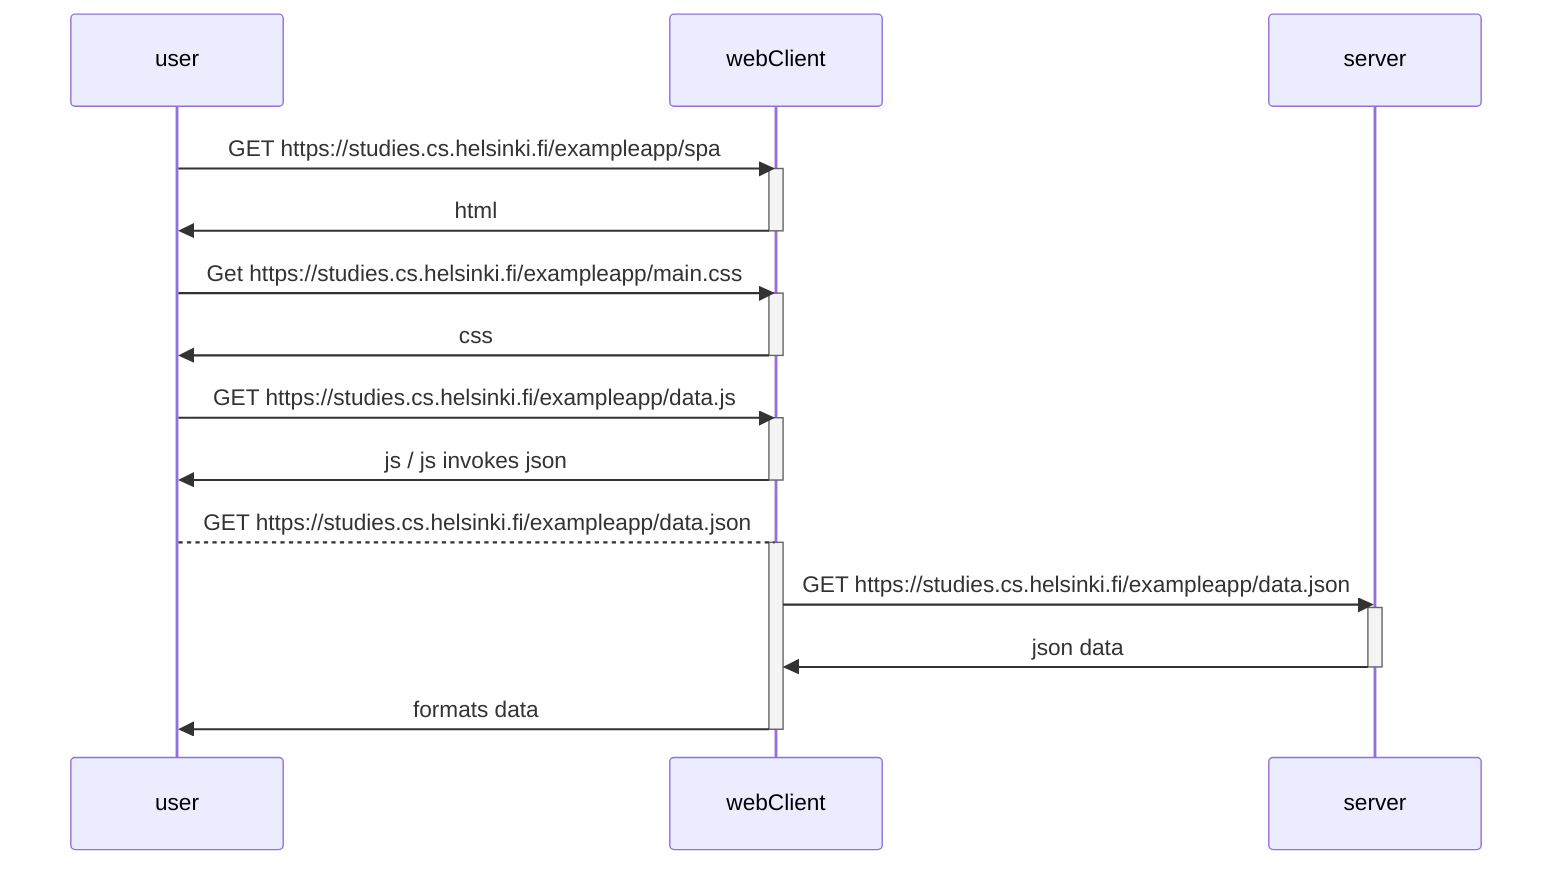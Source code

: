 sequenceDiagram

participant user
participant webClient
participant server

user->>webClient: GET https://studies.cs.helsinki.fi/exampleapp/spa
activate webClient
webClient->>user: html
deactivate webClient

user->> webClient: Get https://studies.cs.helsinki.fi/exampleapp/main.css
 activate webClient
webClient->>user: css
deactivate webClient

user->>webClient: GET https://studies.cs.helsinki.fi/exampleapp/data.js
activate webClient
webClient->>user: js / js invokes json 
deactivate webClient

user-->webClient: GET https://studies.cs.helsinki.fi/exampleapp/data.json
activate webClient
webClient->>server: GET https://studies.cs.helsinki.fi/exampleapp/data.json
activate server
server->>webClient: json data
deactivate server
webClient->>user: formats data
deactivate webClient